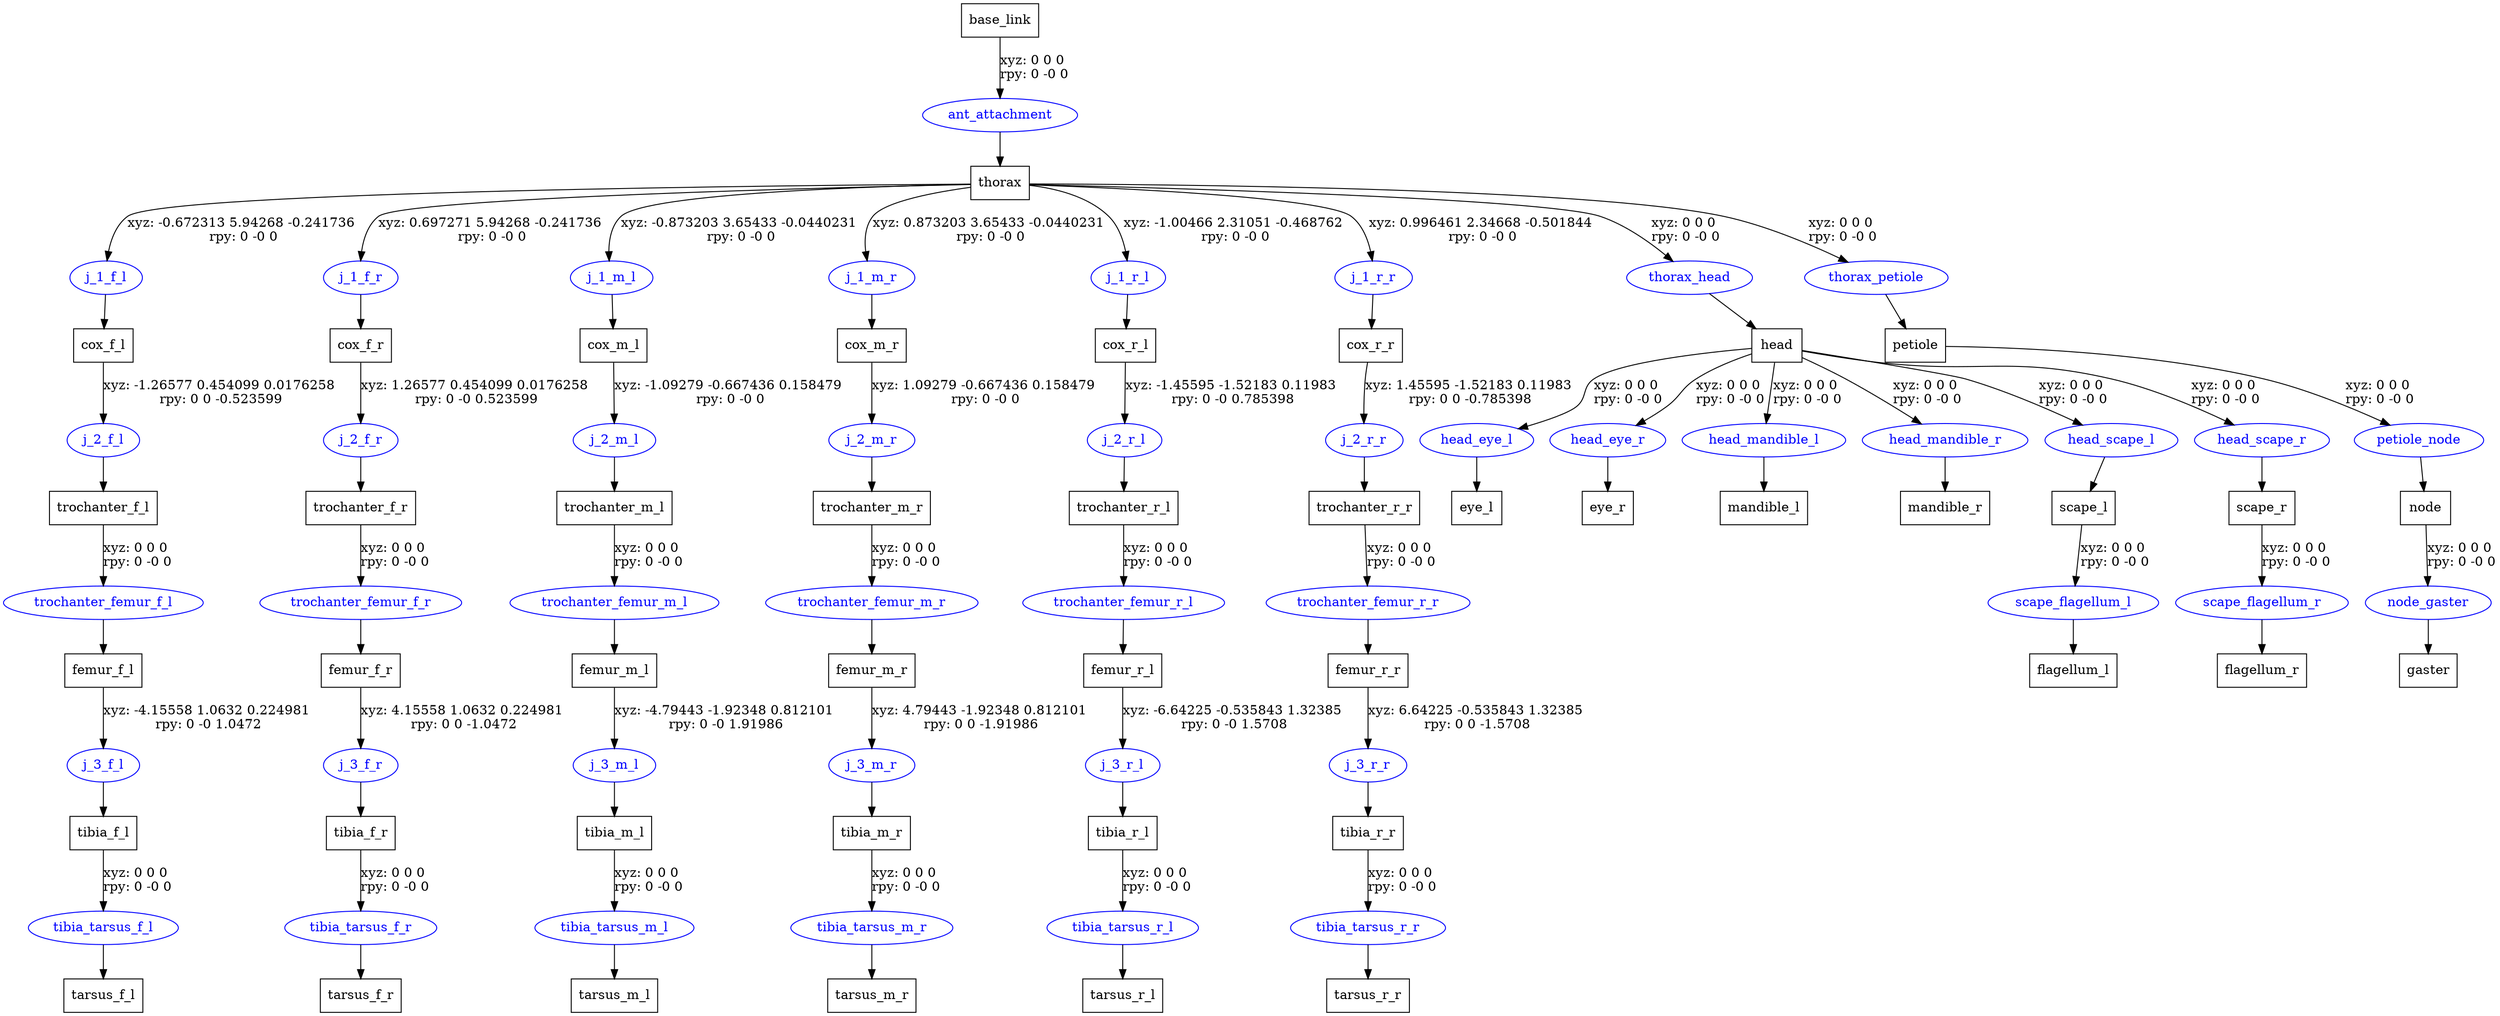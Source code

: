 digraph G {
node [shape=box];
"base_link" [label="base_link"];
"thorax" [label="thorax"];
"cox_f_l" [label="cox_f_l"];
"trochanter_f_l" [label="trochanter_f_l"];
"femur_f_l" [label="femur_f_l"];
"tibia_f_l" [label="tibia_f_l"];
"tarsus_f_l" [label="tarsus_f_l"];
"cox_f_r" [label="cox_f_r"];
"trochanter_f_r" [label="trochanter_f_r"];
"femur_f_r" [label="femur_f_r"];
"tibia_f_r" [label="tibia_f_r"];
"tarsus_f_r" [label="tarsus_f_r"];
"cox_m_l" [label="cox_m_l"];
"trochanter_m_l" [label="trochanter_m_l"];
"femur_m_l" [label="femur_m_l"];
"tibia_m_l" [label="tibia_m_l"];
"tarsus_m_l" [label="tarsus_m_l"];
"cox_m_r" [label="cox_m_r"];
"trochanter_m_r" [label="trochanter_m_r"];
"femur_m_r" [label="femur_m_r"];
"tibia_m_r" [label="tibia_m_r"];
"tarsus_m_r" [label="tarsus_m_r"];
"cox_r_l" [label="cox_r_l"];
"trochanter_r_l" [label="trochanter_r_l"];
"femur_r_l" [label="femur_r_l"];
"tibia_r_l" [label="tibia_r_l"];
"tarsus_r_l" [label="tarsus_r_l"];
"cox_r_r" [label="cox_r_r"];
"trochanter_r_r" [label="trochanter_r_r"];
"femur_r_r" [label="femur_r_r"];
"tibia_r_r" [label="tibia_r_r"];
"tarsus_r_r" [label="tarsus_r_r"];
"head" [label="head"];
"eye_l" [label="eye_l"];
"eye_r" [label="eye_r"];
"mandible_l" [label="mandible_l"];
"mandible_r" [label="mandible_r"];
"scape_l" [label="scape_l"];
"flagellum_l" [label="flagellum_l"];
"scape_r" [label="scape_r"];
"flagellum_r" [label="flagellum_r"];
"petiole" [label="petiole"];
"node" [label="node"];
"gaster" [label="gaster"];
node [shape=ellipse, color=blue, fontcolor=blue];
"base_link" -> "ant_attachment" [label="xyz: 0 0 0 \nrpy: 0 -0 0"]
"ant_attachment" -> "thorax"
"thorax" -> "j_1_f_l" [label="xyz: -0.672313 5.94268 -0.241736 \nrpy: 0 -0 0"]
"j_1_f_l" -> "cox_f_l"
"cox_f_l" -> "j_2_f_l" [label="xyz: -1.26577 0.454099 0.0176258 \nrpy: 0 0 -0.523599"]
"j_2_f_l" -> "trochanter_f_l"
"trochanter_f_l" -> "trochanter_femur_f_l" [label="xyz: 0 0 0 \nrpy: 0 -0 0"]
"trochanter_femur_f_l" -> "femur_f_l"
"femur_f_l" -> "j_3_f_l" [label="xyz: -4.15558 1.0632 0.224981 \nrpy: 0 -0 1.0472"]
"j_3_f_l" -> "tibia_f_l"
"tibia_f_l" -> "tibia_tarsus_f_l" [label="xyz: 0 0 0 \nrpy: 0 -0 0"]
"tibia_tarsus_f_l" -> "tarsus_f_l"
"thorax" -> "j_1_f_r" [label="xyz: 0.697271 5.94268 -0.241736 \nrpy: 0 -0 0"]
"j_1_f_r" -> "cox_f_r"
"cox_f_r" -> "j_2_f_r" [label="xyz: 1.26577 0.454099 0.0176258 \nrpy: 0 -0 0.523599"]
"j_2_f_r" -> "trochanter_f_r"
"trochanter_f_r" -> "trochanter_femur_f_r" [label="xyz: 0 0 0 \nrpy: 0 -0 0"]
"trochanter_femur_f_r" -> "femur_f_r"
"femur_f_r" -> "j_3_f_r" [label="xyz: 4.15558 1.0632 0.224981 \nrpy: 0 0 -1.0472"]
"j_3_f_r" -> "tibia_f_r"
"tibia_f_r" -> "tibia_tarsus_f_r" [label="xyz: 0 0 0 \nrpy: 0 -0 0"]
"tibia_tarsus_f_r" -> "tarsus_f_r"
"thorax" -> "j_1_m_l" [label="xyz: -0.873203 3.65433 -0.0440231 \nrpy: 0 -0 0"]
"j_1_m_l" -> "cox_m_l"
"cox_m_l" -> "j_2_m_l" [label="xyz: -1.09279 -0.667436 0.158479 \nrpy: 0 -0 0"]
"j_2_m_l" -> "trochanter_m_l"
"trochanter_m_l" -> "trochanter_femur_m_l" [label="xyz: 0 0 0 \nrpy: 0 -0 0"]
"trochanter_femur_m_l" -> "femur_m_l"
"femur_m_l" -> "j_3_m_l" [label="xyz: -4.79443 -1.92348 0.812101 \nrpy: 0 -0 1.91986"]
"j_3_m_l" -> "tibia_m_l"
"tibia_m_l" -> "tibia_tarsus_m_l" [label="xyz: 0 0 0 \nrpy: 0 -0 0"]
"tibia_tarsus_m_l" -> "tarsus_m_l"
"thorax" -> "j_1_m_r" [label="xyz: 0.873203 3.65433 -0.0440231 \nrpy: 0 -0 0"]
"j_1_m_r" -> "cox_m_r"
"cox_m_r" -> "j_2_m_r" [label="xyz: 1.09279 -0.667436 0.158479 \nrpy: 0 -0 0"]
"j_2_m_r" -> "trochanter_m_r"
"trochanter_m_r" -> "trochanter_femur_m_r" [label="xyz: 0 0 0 \nrpy: 0 -0 0"]
"trochanter_femur_m_r" -> "femur_m_r"
"femur_m_r" -> "j_3_m_r" [label="xyz: 4.79443 -1.92348 0.812101 \nrpy: 0 0 -1.91986"]
"j_3_m_r" -> "tibia_m_r"
"tibia_m_r" -> "tibia_tarsus_m_r" [label="xyz: 0 0 0 \nrpy: 0 -0 0"]
"tibia_tarsus_m_r" -> "tarsus_m_r"
"thorax" -> "j_1_r_l" [label="xyz: -1.00466 2.31051 -0.468762 \nrpy: 0 -0 0"]
"j_1_r_l" -> "cox_r_l"
"cox_r_l" -> "j_2_r_l" [label="xyz: -1.45595 -1.52183 0.11983 \nrpy: 0 -0 0.785398"]
"j_2_r_l" -> "trochanter_r_l"
"trochanter_r_l" -> "trochanter_femur_r_l" [label="xyz: 0 0 0 \nrpy: 0 -0 0"]
"trochanter_femur_r_l" -> "femur_r_l"
"femur_r_l" -> "j_3_r_l" [label="xyz: -6.64225 -0.535843 1.32385 \nrpy: 0 -0 1.5708"]
"j_3_r_l" -> "tibia_r_l"
"tibia_r_l" -> "tibia_tarsus_r_l" [label="xyz: 0 0 0 \nrpy: 0 -0 0"]
"tibia_tarsus_r_l" -> "tarsus_r_l"
"thorax" -> "j_1_r_r" [label="xyz: 0.996461 2.34668 -0.501844 \nrpy: 0 -0 0"]
"j_1_r_r" -> "cox_r_r"
"cox_r_r" -> "j_2_r_r" [label="xyz: 1.45595 -1.52183 0.11983 \nrpy: 0 0 -0.785398"]
"j_2_r_r" -> "trochanter_r_r"
"trochanter_r_r" -> "trochanter_femur_r_r" [label="xyz: 0 0 0 \nrpy: 0 -0 0"]
"trochanter_femur_r_r" -> "femur_r_r"
"femur_r_r" -> "j_3_r_r" [label="xyz: 6.64225 -0.535843 1.32385 \nrpy: 0 0 -1.5708"]
"j_3_r_r" -> "tibia_r_r"
"tibia_r_r" -> "tibia_tarsus_r_r" [label="xyz: 0 0 0 \nrpy: 0 -0 0"]
"tibia_tarsus_r_r" -> "tarsus_r_r"
"thorax" -> "thorax_head" [label="xyz: 0 0 0 \nrpy: 0 -0 0"]
"thorax_head" -> "head"
"head" -> "head_eye_l" [label="xyz: 0 0 0 \nrpy: 0 -0 0"]
"head_eye_l" -> "eye_l"
"head" -> "head_eye_r" [label="xyz: 0 0 0 \nrpy: 0 -0 0"]
"head_eye_r" -> "eye_r"
"head" -> "head_mandible_l" [label="xyz: 0 0 0 \nrpy: 0 -0 0"]
"head_mandible_l" -> "mandible_l"
"head" -> "head_mandible_r" [label="xyz: 0 0 0 \nrpy: 0 -0 0"]
"head_mandible_r" -> "mandible_r"
"head" -> "head_scape_l" [label="xyz: 0 0 0 \nrpy: 0 -0 0"]
"head_scape_l" -> "scape_l"
"scape_l" -> "scape_flagellum_l" [label="xyz: 0 0 0 \nrpy: 0 -0 0"]
"scape_flagellum_l" -> "flagellum_l"
"head" -> "head_scape_r" [label="xyz: 0 0 0 \nrpy: 0 -0 0"]
"head_scape_r" -> "scape_r"
"scape_r" -> "scape_flagellum_r" [label="xyz: 0 0 0 \nrpy: 0 -0 0"]
"scape_flagellum_r" -> "flagellum_r"
"thorax" -> "thorax_petiole" [label="xyz: 0 0 0 \nrpy: 0 -0 0"]
"thorax_petiole" -> "petiole"
"petiole" -> "petiole_node" [label="xyz: 0 0 0 \nrpy: 0 -0 0"]
"petiole_node" -> "node"
"node" -> "node_gaster" [label="xyz: 0 0 0 \nrpy: 0 -0 0"]
"node_gaster" -> "gaster"
}
